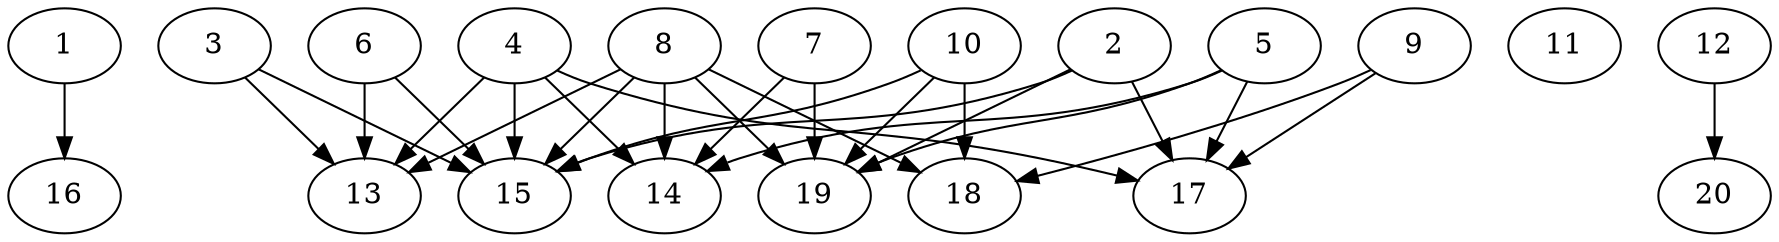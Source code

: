 // DAG automatically generated by daggen at Wed Jul 24 21:26:16 2019
// ./daggen --dot -n 20 --ccr 0.3 --fat 0.8 --regular 0.5 --density 0.5 --mindata 5242880 --maxdata 52428800 
digraph G {
  1 [size="64157013", alpha="0.19", expect_size="19247104"] 
  1 -> 16 [size ="19247104"]
  2 [size="34911573", alpha="0.04", expect_size="10473472"] 
  2 -> 15 [size ="10473472"]
  2 -> 17 [size ="10473472"]
  2 -> 19 [size ="10473472"]
  3 [size="143431680", alpha="0.13", expect_size="43029504"] 
  3 -> 13 [size ="43029504"]
  3 -> 15 [size ="43029504"]
  4 [size="65976320", alpha="0.15", expect_size="19792896"] 
  4 -> 13 [size ="19792896"]
  4 -> 14 [size ="19792896"]
  4 -> 15 [size ="19792896"]
  4 -> 17 [size ="19792896"]
  5 [size="59593387", alpha="0.02", expect_size="17878016"] 
  5 -> 14 [size ="17878016"]
  5 -> 17 [size ="17878016"]
  5 -> 19 [size ="17878016"]
  6 [size="152896853", alpha="0.03", expect_size="45869056"] 
  6 -> 13 [size ="45869056"]
  6 -> 15 [size ="45869056"]
  7 [size="154900480", alpha="0.06", expect_size="46470144"] 
  7 -> 14 [size ="46470144"]
  7 -> 19 [size ="46470144"]
  8 [size="117248000", alpha="0.03", expect_size="35174400"] 
  8 -> 13 [size ="35174400"]
  8 -> 14 [size ="35174400"]
  8 -> 15 [size ="35174400"]
  8 -> 18 [size ="35174400"]
  8 -> 19 [size ="35174400"]
  9 [size="169004373", alpha="0.17", expect_size="50701312"] 
  9 -> 17 [size ="50701312"]
  9 -> 18 [size ="50701312"]
  10 [size="86801067", alpha="0.12", expect_size="26040320"] 
  10 -> 15 [size ="26040320"]
  10 -> 18 [size ="26040320"]
  10 -> 19 [size ="26040320"]
  11 [size="142970880", alpha="0.02", expect_size="42891264"] 
  12 [size="134563840", alpha="0.07", expect_size="40369152"] 
  12 -> 20 [size ="40369152"]
  13 [size="163553280", alpha="0.10", expect_size="49065984"] 
  14 [size="109441707", alpha="0.04", expect_size="32832512"] 
  15 [size="72502613", alpha="0.20", expect_size="21750784"] 
  16 [size="84538027", alpha="0.20", expect_size="25361408"] 
  17 [size="106905600", alpha="0.05", expect_size="32071680"] 
  18 [size="150934187", alpha="0.15", expect_size="45280256"] 
  19 [size="20394667", alpha="0.13", expect_size="6118400"] 
  20 [size="155139413", alpha="0.18", expect_size="46541824"] 
}
